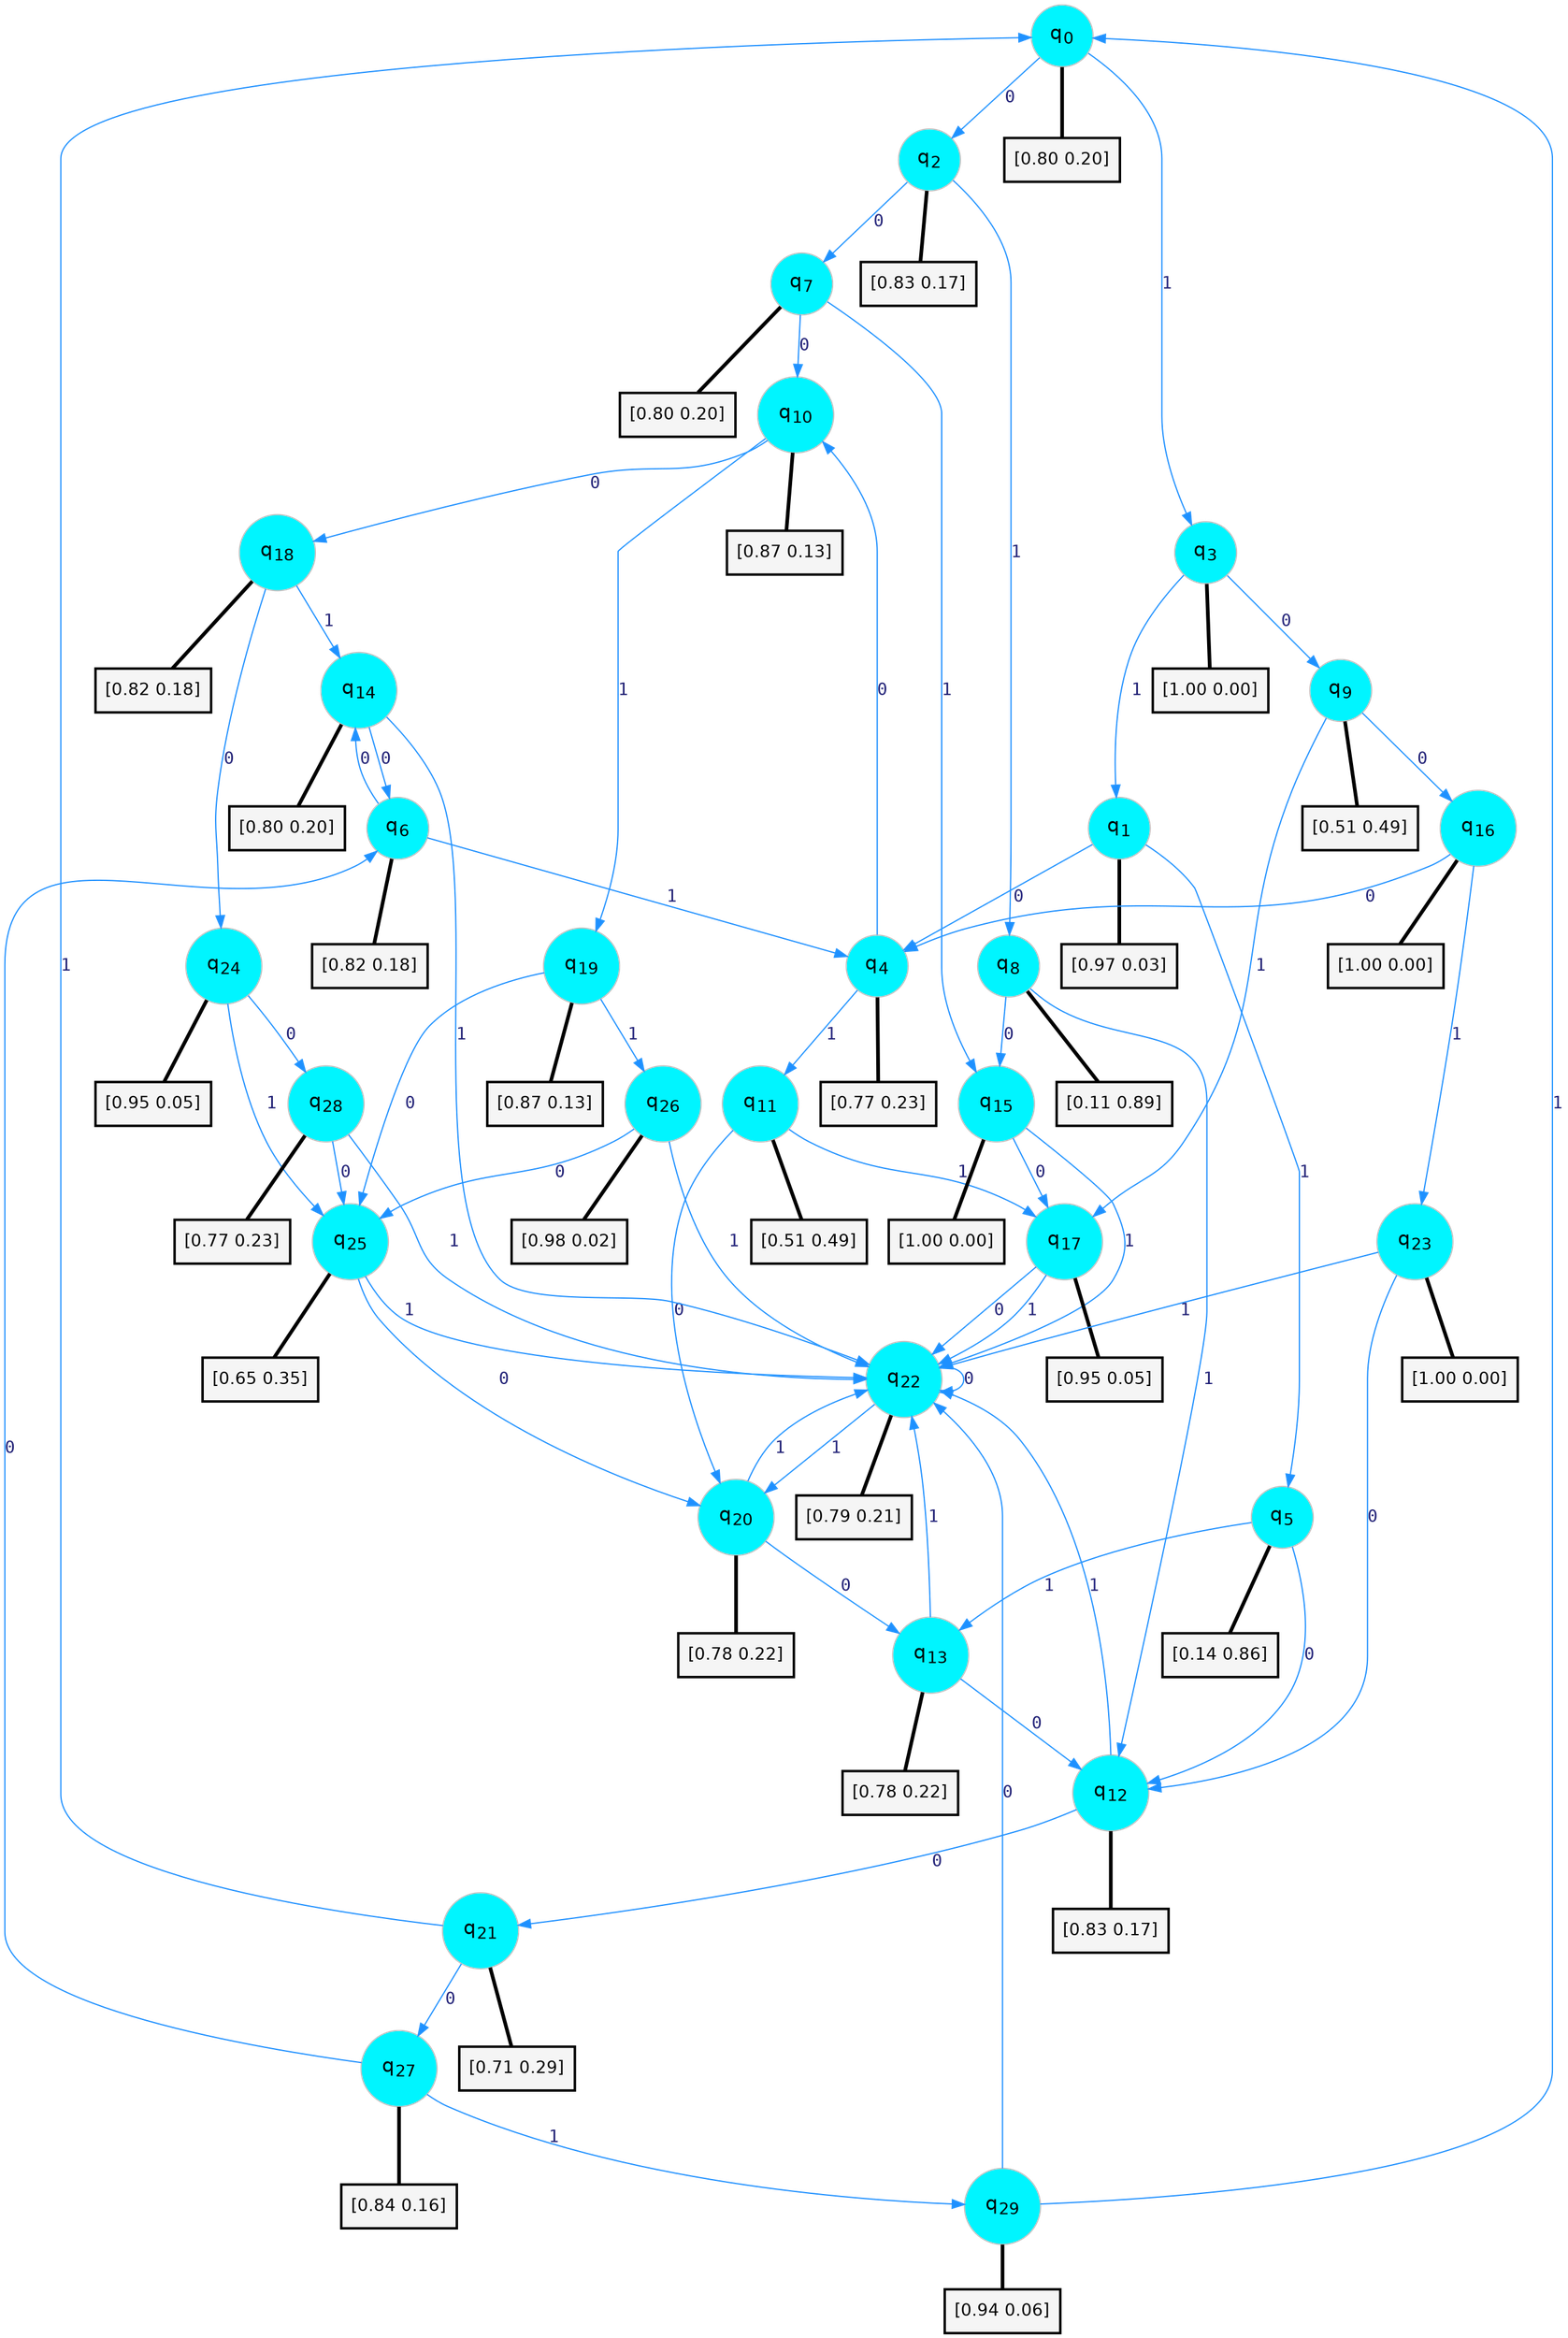 digraph G {
graph [
bgcolor=transparent, dpi=300, rankdir=TD, size="40,25"];
node [
color=gray, fillcolor=turquoise1, fontcolor=black, fontname=Helvetica, fontsize=16, fontweight=bold, shape=circle, style=filled];
edge [
arrowsize=1, color=dodgerblue1, fontcolor=midnightblue, fontname=courier, fontweight=bold, penwidth=1, style=solid, weight=20];
0[label=<q<SUB>0</SUB>>];
1[label=<q<SUB>1</SUB>>];
2[label=<q<SUB>2</SUB>>];
3[label=<q<SUB>3</SUB>>];
4[label=<q<SUB>4</SUB>>];
5[label=<q<SUB>5</SUB>>];
6[label=<q<SUB>6</SUB>>];
7[label=<q<SUB>7</SUB>>];
8[label=<q<SUB>8</SUB>>];
9[label=<q<SUB>9</SUB>>];
10[label=<q<SUB>10</SUB>>];
11[label=<q<SUB>11</SUB>>];
12[label=<q<SUB>12</SUB>>];
13[label=<q<SUB>13</SUB>>];
14[label=<q<SUB>14</SUB>>];
15[label=<q<SUB>15</SUB>>];
16[label=<q<SUB>16</SUB>>];
17[label=<q<SUB>17</SUB>>];
18[label=<q<SUB>18</SUB>>];
19[label=<q<SUB>19</SUB>>];
20[label=<q<SUB>20</SUB>>];
21[label=<q<SUB>21</SUB>>];
22[label=<q<SUB>22</SUB>>];
23[label=<q<SUB>23</SUB>>];
24[label=<q<SUB>24</SUB>>];
25[label=<q<SUB>25</SUB>>];
26[label=<q<SUB>26</SUB>>];
27[label=<q<SUB>27</SUB>>];
28[label=<q<SUB>28</SUB>>];
29[label=<q<SUB>29</SUB>>];
30[label="[0.80 0.20]", shape=box,fontcolor=black, fontname=Helvetica, fontsize=14, penwidth=2, fillcolor=whitesmoke,color=black];
31[label="[0.97 0.03]", shape=box,fontcolor=black, fontname=Helvetica, fontsize=14, penwidth=2, fillcolor=whitesmoke,color=black];
32[label="[0.83 0.17]", shape=box,fontcolor=black, fontname=Helvetica, fontsize=14, penwidth=2, fillcolor=whitesmoke,color=black];
33[label="[1.00 0.00]", shape=box,fontcolor=black, fontname=Helvetica, fontsize=14, penwidth=2, fillcolor=whitesmoke,color=black];
34[label="[0.77 0.23]", shape=box,fontcolor=black, fontname=Helvetica, fontsize=14, penwidth=2, fillcolor=whitesmoke,color=black];
35[label="[0.14 0.86]", shape=box,fontcolor=black, fontname=Helvetica, fontsize=14, penwidth=2, fillcolor=whitesmoke,color=black];
36[label="[0.82 0.18]", shape=box,fontcolor=black, fontname=Helvetica, fontsize=14, penwidth=2, fillcolor=whitesmoke,color=black];
37[label="[0.80 0.20]", shape=box,fontcolor=black, fontname=Helvetica, fontsize=14, penwidth=2, fillcolor=whitesmoke,color=black];
38[label="[0.11 0.89]", shape=box,fontcolor=black, fontname=Helvetica, fontsize=14, penwidth=2, fillcolor=whitesmoke,color=black];
39[label="[0.51 0.49]", shape=box,fontcolor=black, fontname=Helvetica, fontsize=14, penwidth=2, fillcolor=whitesmoke,color=black];
40[label="[0.87 0.13]", shape=box,fontcolor=black, fontname=Helvetica, fontsize=14, penwidth=2, fillcolor=whitesmoke,color=black];
41[label="[0.51 0.49]", shape=box,fontcolor=black, fontname=Helvetica, fontsize=14, penwidth=2, fillcolor=whitesmoke,color=black];
42[label="[0.83 0.17]", shape=box,fontcolor=black, fontname=Helvetica, fontsize=14, penwidth=2, fillcolor=whitesmoke,color=black];
43[label="[0.78 0.22]", shape=box,fontcolor=black, fontname=Helvetica, fontsize=14, penwidth=2, fillcolor=whitesmoke,color=black];
44[label="[0.80 0.20]", shape=box,fontcolor=black, fontname=Helvetica, fontsize=14, penwidth=2, fillcolor=whitesmoke,color=black];
45[label="[1.00 0.00]", shape=box,fontcolor=black, fontname=Helvetica, fontsize=14, penwidth=2, fillcolor=whitesmoke,color=black];
46[label="[1.00 0.00]", shape=box,fontcolor=black, fontname=Helvetica, fontsize=14, penwidth=2, fillcolor=whitesmoke,color=black];
47[label="[0.95 0.05]", shape=box,fontcolor=black, fontname=Helvetica, fontsize=14, penwidth=2, fillcolor=whitesmoke,color=black];
48[label="[0.82 0.18]", shape=box,fontcolor=black, fontname=Helvetica, fontsize=14, penwidth=2, fillcolor=whitesmoke,color=black];
49[label="[0.87 0.13]", shape=box,fontcolor=black, fontname=Helvetica, fontsize=14, penwidth=2, fillcolor=whitesmoke,color=black];
50[label="[0.78 0.22]", shape=box,fontcolor=black, fontname=Helvetica, fontsize=14, penwidth=2, fillcolor=whitesmoke,color=black];
51[label="[0.71 0.29]", shape=box,fontcolor=black, fontname=Helvetica, fontsize=14, penwidth=2, fillcolor=whitesmoke,color=black];
52[label="[0.79 0.21]", shape=box,fontcolor=black, fontname=Helvetica, fontsize=14, penwidth=2, fillcolor=whitesmoke,color=black];
53[label="[1.00 0.00]", shape=box,fontcolor=black, fontname=Helvetica, fontsize=14, penwidth=2, fillcolor=whitesmoke,color=black];
54[label="[0.95 0.05]", shape=box,fontcolor=black, fontname=Helvetica, fontsize=14, penwidth=2, fillcolor=whitesmoke,color=black];
55[label="[0.65 0.35]", shape=box,fontcolor=black, fontname=Helvetica, fontsize=14, penwidth=2, fillcolor=whitesmoke,color=black];
56[label="[0.98 0.02]", shape=box,fontcolor=black, fontname=Helvetica, fontsize=14, penwidth=2, fillcolor=whitesmoke,color=black];
57[label="[0.84 0.16]", shape=box,fontcolor=black, fontname=Helvetica, fontsize=14, penwidth=2, fillcolor=whitesmoke,color=black];
58[label="[0.77 0.23]", shape=box,fontcolor=black, fontname=Helvetica, fontsize=14, penwidth=2, fillcolor=whitesmoke,color=black];
59[label="[0.94 0.06]", shape=box,fontcolor=black, fontname=Helvetica, fontsize=14, penwidth=2, fillcolor=whitesmoke,color=black];
0->2 [label=0];
0->3 [label=1];
0->30 [arrowhead=none, penwidth=3,color=black];
1->4 [label=0];
1->5 [label=1];
1->31 [arrowhead=none, penwidth=3,color=black];
2->7 [label=0];
2->8 [label=1];
2->32 [arrowhead=none, penwidth=3,color=black];
3->9 [label=0];
3->1 [label=1];
3->33 [arrowhead=none, penwidth=3,color=black];
4->10 [label=0];
4->11 [label=1];
4->34 [arrowhead=none, penwidth=3,color=black];
5->12 [label=0];
5->13 [label=1];
5->35 [arrowhead=none, penwidth=3,color=black];
6->14 [label=0];
6->4 [label=1];
6->36 [arrowhead=none, penwidth=3,color=black];
7->10 [label=0];
7->15 [label=1];
7->37 [arrowhead=none, penwidth=3,color=black];
8->15 [label=0];
8->12 [label=1];
8->38 [arrowhead=none, penwidth=3,color=black];
9->16 [label=0];
9->17 [label=1];
9->39 [arrowhead=none, penwidth=3,color=black];
10->18 [label=0];
10->19 [label=1];
10->40 [arrowhead=none, penwidth=3,color=black];
11->20 [label=0];
11->17 [label=1];
11->41 [arrowhead=none, penwidth=3,color=black];
12->21 [label=0];
12->22 [label=1];
12->42 [arrowhead=none, penwidth=3,color=black];
13->12 [label=0];
13->22 [label=1];
13->43 [arrowhead=none, penwidth=3,color=black];
14->6 [label=0];
14->22 [label=1];
14->44 [arrowhead=none, penwidth=3,color=black];
15->17 [label=0];
15->22 [label=1];
15->45 [arrowhead=none, penwidth=3,color=black];
16->4 [label=0];
16->23 [label=1];
16->46 [arrowhead=none, penwidth=3,color=black];
17->22 [label=0];
17->22 [label=1];
17->47 [arrowhead=none, penwidth=3,color=black];
18->24 [label=0];
18->14 [label=1];
18->48 [arrowhead=none, penwidth=3,color=black];
19->25 [label=0];
19->26 [label=1];
19->49 [arrowhead=none, penwidth=3,color=black];
20->13 [label=0];
20->22 [label=1];
20->50 [arrowhead=none, penwidth=3,color=black];
21->27 [label=0];
21->0 [label=1];
21->51 [arrowhead=none, penwidth=3,color=black];
22->22 [label=0];
22->20 [label=1];
22->52 [arrowhead=none, penwidth=3,color=black];
23->12 [label=0];
23->22 [label=1];
23->53 [arrowhead=none, penwidth=3,color=black];
24->28 [label=0];
24->25 [label=1];
24->54 [arrowhead=none, penwidth=3,color=black];
25->20 [label=0];
25->22 [label=1];
25->55 [arrowhead=none, penwidth=3,color=black];
26->25 [label=0];
26->22 [label=1];
26->56 [arrowhead=none, penwidth=3,color=black];
27->6 [label=0];
27->29 [label=1];
27->57 [arrowhead=none, penwidth=3,color=black];
28->25 [label=0];
28->22 [label=1];
28->58 [arrowhead=none, penwidth=3,color=black];
29->22 [label=0];
29->0 [label=1];
29->59 [arrowhead=none, penwidth=3,color=black];
}
